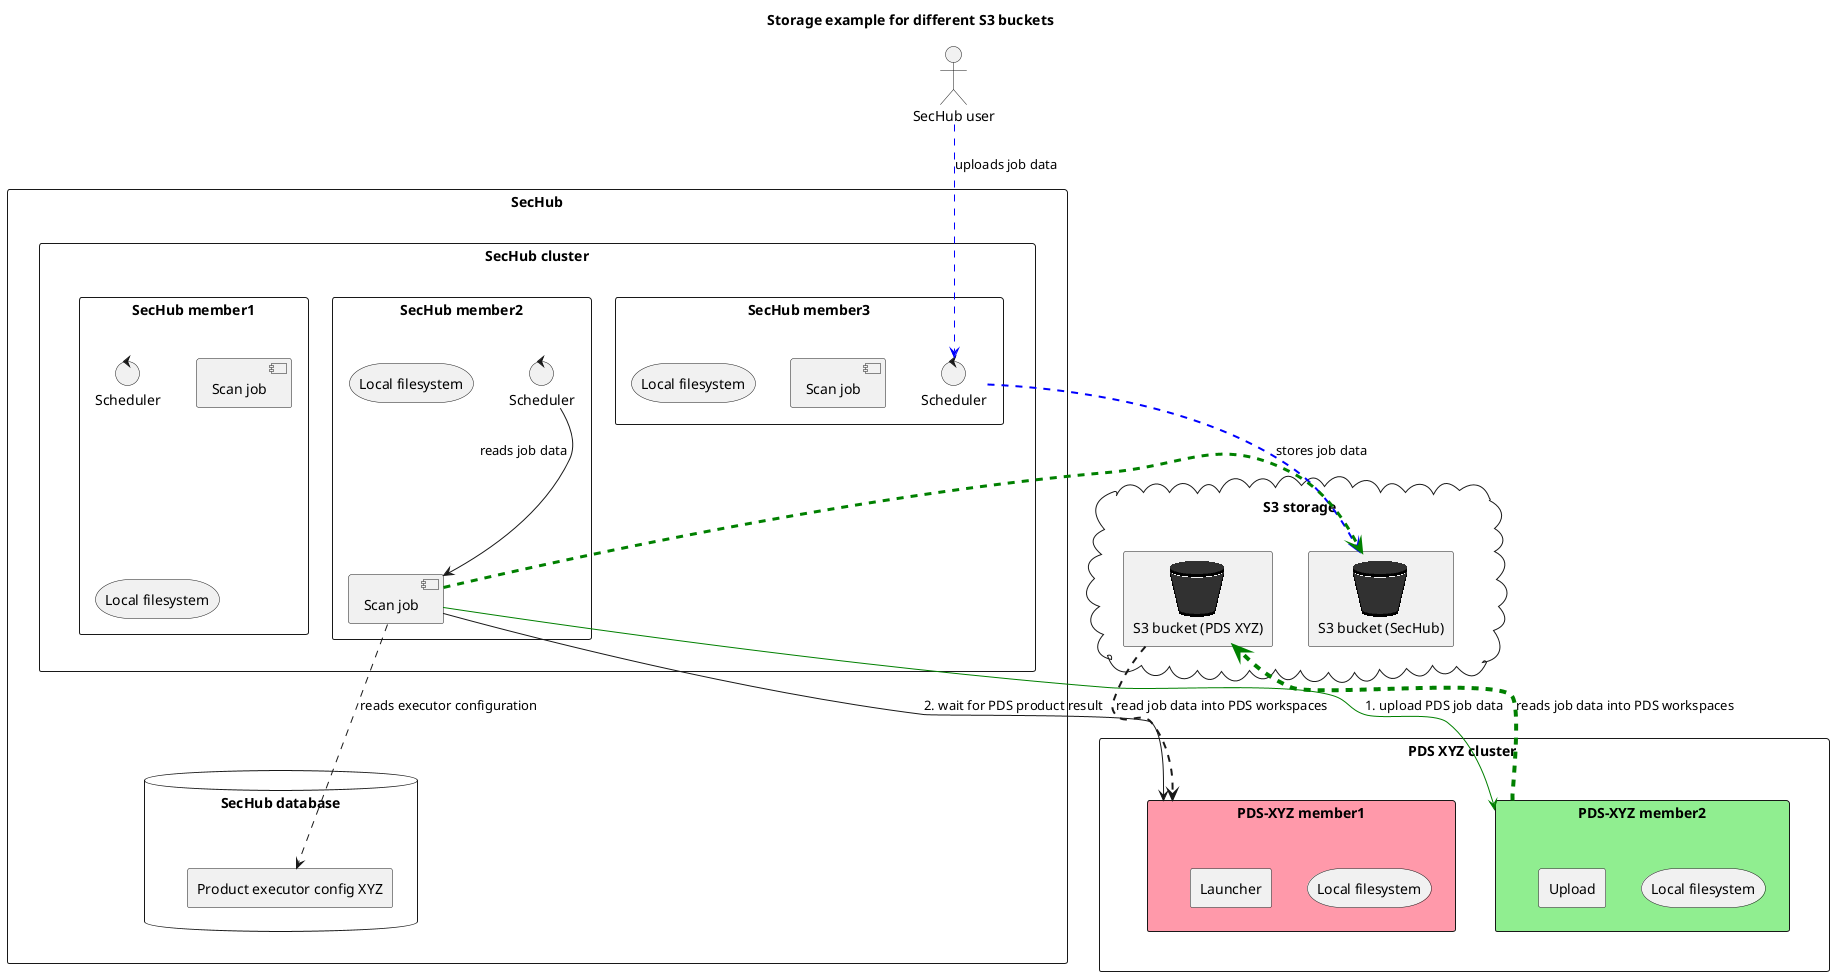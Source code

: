 ' SPDX-License-Identifier: MIT
@startuml
!include <aws/common>
!include <aws/Storage/AmazonS3/AmazonS3>
!include <aws/Storage/AmazonS3/bucket/bucket>
!include <aws/Storage/volume/volume>

title Storage example for different S3 buckets

'skinparam linetype polyline
'skinparam linetype ortho

actor secHubUser as "SecHub user"

rectangle SecHub {

    rectangle secHubCluster as "SecHub cluster" {
    
        rectangle secHub3 as "SecHub member3" {
             control scheduler3 as "Scheduler"
             component scanJob3 as "Scan job"
             storage localFS3 as "Local filesystem"
        }
        rectangle secHub2 as "SecHub member2"{
             control scheduler2 as "Scheduler"
             component scanJob2 as "Scan job"
             storage localFS2 as "Local filesystem"
        }
        rectangle secHub1 as "SecHub member1" {
            control scheduler1 as "Scheduler"
            component scanJob1 as "Scan job"
            storage localFS1 as "Local filesystem"
        }
        
    }
    database secHubDB as "SecHub database" {
            
            rectangle XYZConfig as "Product executor config XYZ"
    }
    

}

cloud " S3 storage" as s3Storage{
 rectangle "S3 bucket (SecHub)" <<$bucket>> as bucket1
  rectangle "S3 bucket (PDS XYZ)" <<$bucket>> as bucket2
}


rectangle pdsCluster as "PDS XYZ cluster " {
    
    rectangle pdsXyz1 as "PDS-XYZ member1" #ff99aa {
        storage workspace1 as "Local filesystem"
        rectangle launcher1 as "Launcher"
    }
    rectangle pdsXyz2 as "PDS-XYZ member2" #lightgreen {
        storage workspace2 as "Local filesystem"
        rectangle upload2 as "Upload"
    }

}


secHubUser ..> scheduler3 #blue : "uploads job data"

secHubCluster -[hidden]- secHubDB 

s3Storage -[hidden]- pdsCluster
s3Storage -[hidden]- secHubCluster

scheduler3 .[thickness=2].> bucket1 #blue : "stores job data"
scanJob2 .[thickness=3].> bucket1 #green : "reads job data"

scheduler2 --> scanJob2 
scanJob2 ..> XYZConfig : "reads executor configuration" 
scanJob2 --> pdsXyz2 #green : "1. upload PDS job data"
scanJob2 --> pdsXyz1 : "2. wait for PDS product result"

pdsXyz2 .[thickness=4,#green].> bucket2 : "reads job data into PDS workspaces" 
bucket2 .[thickness=2].> pdsXyz1 : "read job data into PDS workspaces" 
@enduml
